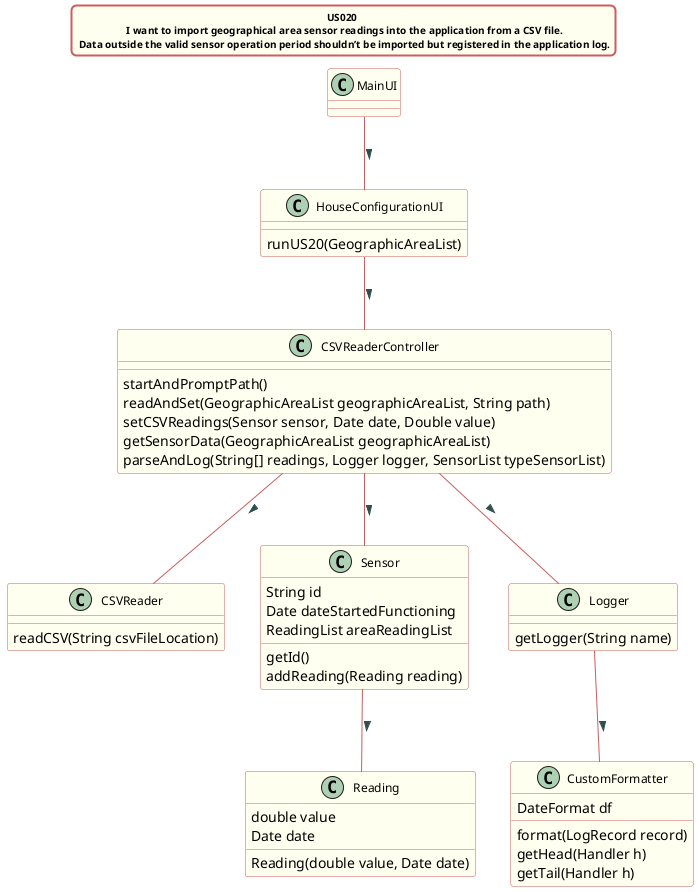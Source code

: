 @startuml
title US020 \n  I want to import geographical area sensor readings into the application from a CSV file. \n Data outside the valid sensor operation period shouldn’t be imported but registered in the application log.

skinparam titleBorderRoundCorner 10
skinparam titleBorderThickness 2
skinparam titleBorderColor indianred
skinparam titleBackgroundColor ivory
skinparam FontName verdana
skinparam titleFontSize 10


skinparam class {
 	BorderColor indianred
 	BackgroundColor indianred
 	BackgroundColor ivory
    roundcorner 10
    ArrowFontName Verdana
    ArrowColor indianred
    ArrowFontColor darkslategrey
    FontSize 12
 }


MainUI -- HouseConfigurationUI : >

HouseConfigurationUI -- CSVReaderController : >
CSVReaderController -- CSVReader : >
CSVReaderController -- Sensor : >
CSVReaderController -- Logger : >
Sensor -- Reading : >
Logger -- CustomFormatter : >

class HouseConfigurationUI{

runUS20(GeographicAreaList)
}

class CSVReaderController{
startAndPromptPath()
readAndSet(GeographicAreaList geographicAreaList, String path)
setCSVReadings(Sensor sensor, Date date, Double value)
getSensorData(GeographicAreaList geographicAreaList)
parseAndLog(String[] readings, Logger logger, SensorList typeSensorList)
}

class CSVReader{
readCSV(String csvFileLocation)
}

class Sensor{
String id
Date dateStartedFunctioning
ReadingList areaReadingList

getId()
addReading(Reading reading)
}

class Reading{
double value
Date date

Reading(double value, Date date)
}
class Logger{
getLogger(String name)
}

class CustomFormatter{
DateFormat df

format(LogRecord record)
getHead(Handler h)
getTail(Handler h)
}

@enduml